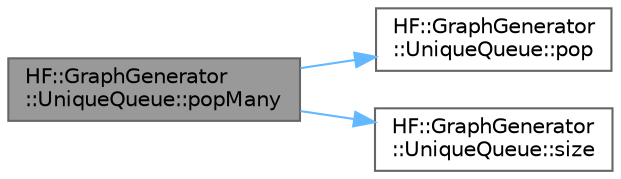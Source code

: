 digraph "HF::GraphGenerator::UniqueQueue::popMany"
{
 // LATEX_PDF_SIZE
  bgcolor="transparent";
  edge [fontname=Helvetica,fontsize=10,labelfontname=Helvetica,labelfontsize=10];
  node [fontname=Helvetica,fontsize=10,shape=box,height=0.2,width=0.4];
  rankdir="LR";
  Node1 [label="HF::GraphGenerator\l::UniqueQueue::popMany",height=0.2,width=0.4,color="gray40", fillcolor="grey60", style="filled", fontcolor="black",tooltip="Pop a set amount of nodes from the queue, and return them as a vector."];
  Node1 -> Node2 [color="steelblue1",style="solid"];
  Node2 [label="HF::GraphGenerator\l::UniqueQueue::pop",height=0.2,width=0.4,color="grey40", fillcolor="white", style="filled",URL="$a01315.html#a4aab642bf2c86a04f6890711ab7f2437",tooltip="Remove the topmost node from the queue and return it."];
  Node1 -> Node3 [color="steelblue1",style="solid"];
  Node3 [label="HF::GraphGenerator\l::UniqueQueue::size",height=0.2,width=0.4,color="grey40", fillcolor="white", style="filled",URL="$a01315.html#a6d38edb96130bda3eb8126cc7501065f",tooltip="Determine how many nodes are currently in the queue."];
}
